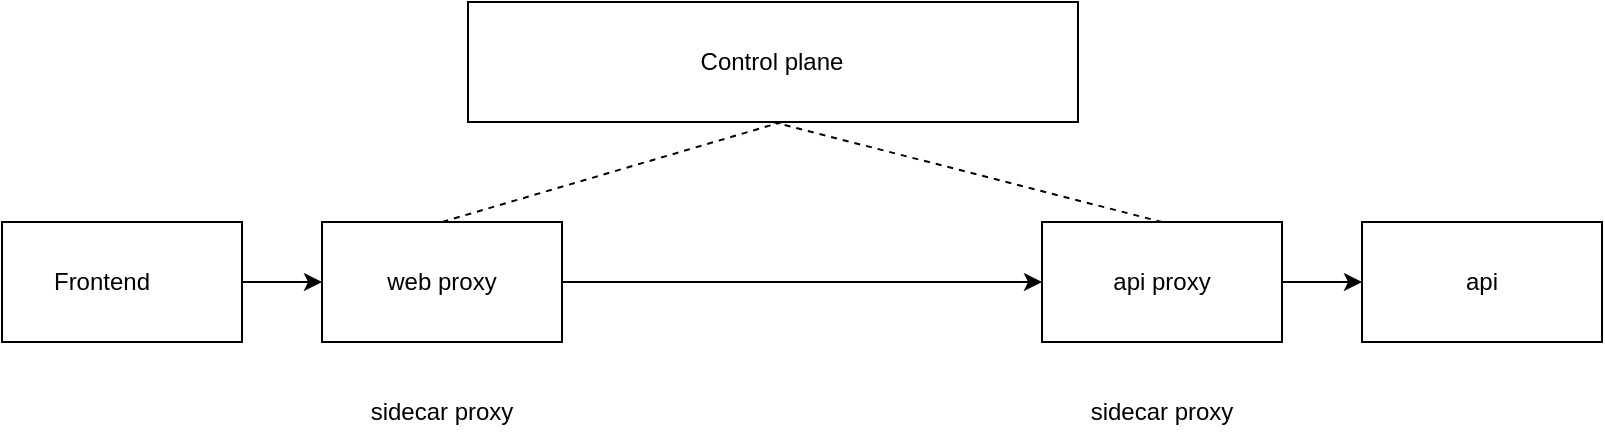 <mxfile version="20.3.1"><diagram id="Tj2Eg2omSwkNkml-T5ky" name="Page-1"><mxGraphModel dx="1348" dy="764" grid="1" gridSize="10" guides="1" tooltips="1" connect="1" arrows="1" fold="1" page="1" pageScale="1" pageWidth="850" pageHeight="1100" math="0" shadow="0"><root><mxCell id="0"/><mxCell id="1" parent="0"/><mxCell id="r9j-qVfGP8xgn2JwNX-1-1" value="" style="rounded=0;whiteSpace=wrap;html=1;" vertex="1" parent="1"><mxGeometry x="273" y="180" width="305" height="60" as="geometry"/></mxCell><mxCell id="r9j-qVfGP8xgn2JwNX-1-2" value="Control plane" style="text;html=1;strokeColor=none;fillColor=none;align=center;verticalAlign=middle;whiteSpace=wrap;rounded=0;" vertex="1" parent="1"><mxGeometry x="290" y="195" width="270" height="30" as="geometry"/></mxCell><mxCell id="r9j-qVfGP8xgn2JwNX-1-3" value="" style="rounded=0;whiteSpace=wrap;html=1;" vertex="1" parent="1"><mxGeometry x="40" y="290" width="120" height="60" as="geometry"/></mxCell><mxCell id="r9j-qVfGP8xgn2JwNX-1-4" value="" style="rounded=0;whiteSpace=wrap;html=1;" vertex="1" parent="1"><mxGeometry x="200" y="290" width="120" height="60" as="geometry"/></mxCell><mxCell id="r9j-qVfGP8xgn2JwNX-1-5" value="" style="rounded=0;whiteSpace=wrap;html=1;" vertex="1" parent="1"><mxGeometry x="560" y="290" width="120" height="60" as="geometry"/></mxCell><mxCell id="r9j-qVfGP8xgn2JwNX-1-6" value="" style="rounded=0;whiteSpace=wrap;html=1;" vertex="1" parent="1"><mxGeometry x="720" y="290" width="120" height="60" as="geometry"/></mxCell><mxCell id="r9j-qVfGP8xgn2JwNX-1-7" value="&lt;div&gt;Frontend&lt;/div&gt;" style="text;html=1;strokeColor=none;fillColor=none;align=center;verticalAlign=middle;whiteSpace=wrap;rounded=0;" vertex="1" parent="1"><mxGeometry x="60" y="305" width="60" height="30" as="geometry"/></mxCell><mxCell id="r9j-qVfGP8xgn2JwNX-1-8" value="&lt;div&gt;web proxy&lt;/div&gt;" style="text;html=1;strokeColor=none;fillColor=none;align=center;verticalAlign=middle;whiteSpace=wrap;rounded=0;" vertex="1" parent="1"><mxGeometry x="215" y="305" width="90" height="30" as="geometry"/></mxCell><mxCell id="r9j-qVfGP8xgn2JwNX-1-9" value="api proxy" style="text;html=1;strokeColor=none;fillColor=none;align=center;verticalAlign=middle;whiteSpace=wrap;rounded=0;" vertex="1" parent="1"><mxGeometry x="580" y="305" width="80" height="30" as="geometry"/></mxCell><mxCell id="r9j-qVfGP8xgn2JwNX-1-10" value="api" style="text;html=1;strokeColor=none;fillColor=none;align=center;verticalAlign=middle;whiteSpace=wrap;rounded=0;" vertex="1" parent="1"><mxGeometry x="750" y="305" width="60" height="30" as="geometry"/></mxCell><mxCell id="r9j-qVfGP8xgn2JwNX-1-12" value="" style="endArrow=classic;html=1;rounded=0;exitX=1;exitY=0.5;exitDx=0;exitDy=0;entryX=0;entryY=0.5;entryDx=0;entryDy=0;" edge="1" parent="1" source="r9j-qVfGP8xgn2JwNX-1-3" target="r9j-qVfGP8xgn2JwNX-1-4"><mxGeometry width="50" height="50" relative="1" as="geometry"><mxPoint x="400" y="420" as="sourcePoint"/><mxPoint x="450" y="370" as="targetPoint"/></mxGeometry></mxCell><mxCell id="r9j-qVfGP8xgn2JwNX-1-13" value="" style="endArrow=classic;html=1;rounded=0;exitX=1;exitY=0.5;exitDx=0;exitDy=0;entryX=0;entryY=0.5;entryDx=0;entryDy=0;" edge="1" parent="1" source="r9j-qVfGP8xgn2JwNX-1-4" target="r9j-qVfGP8xgn2JwNX-1-5"><mxGeometry width="50" height="50" relative="1" as="geometry"><mxPoint x="400" y="420" as="sourcePoint"/><mxPoint x="450" y="370" as="targetPoint"/></mxGeometry></mxCell><mxCell id="r9j-qVfGP8xgn2JwNX-1-14" value="" style="endArrow=classic;html=1;rounded=0;exitX=1;exitY=0.5;exitDx=0;exitDy=0;entryX=0;entryY=0.5;entryDx=0;entryDy=0;" edge="1" parent="1" source="r9j-qVfGP8xgn2JwNX-1-5" target="r9j-qVfGP8xgn2JwNX-1-6"><mxGeometry width="50" height="50" relative="1" as="geometry"><mxPoint x="400" y="420" as="sourcePoint"/><mxPoint x="450" y="370" as="targetPoint"/></mxGeometry></mxCell><mxCell id="r9j-qVfGP8xgn2JwNX-1-15" value="" style="endArrow=none;dashed=1;html=1;rounded=0;entryX=0.5;entryY=0;entryDx=0;entryDy=0;" edge="1" parent="1" target="r9j-qVfGP8xgn2JwNX-1-4"><mxGeometry width="50" height="50" relative="1" as="geometry"><mxPoint x="430" y="240" as="sourcePoint"/><mxPoint x="450" y="370" as="targetPoint"/></mxGeometry></mxCell><mxCell id="r9j-qVfGP8xgn2JwNX-1-16" value="" style="endArrow=none;dashed=1;html=1;rounded=0;entryX=0.5;entryY=0;entryDx=0;entryDy=0;exitX=0.5;exitY=1;exitDx=0;exitDy=0;" edge="1" parent="1" source="r9j-qVfGP8xgn2JwNX-1-1" target="r9j-qVfGP8xgn2JwNX-1-5"><mxGeometry width="50" height="50" relative="1" as="geometry"><mxPoint x="440" y="250" as="sourcePoint"/><mxPoint x="270" y="300" as="targetPoint"/></mxGeometry></mxCell><mxCell id="r9j-qVfGP8xgn2JwNX-1-17" value="sidecar proxy" style="text;html=1;strokeColor=none;fillColor=none;align=center;verticalAlign=middle;whiteSpace=wrap;rounded=0;" vertex="1" parent="1"><mxGeometry x="205" y="370" width="110" height="30" as="geometry"/></mxCell><mxCell id="r9j-qVfGP8xgn2JwNX-1-18" value="sidecar proxy" style="text;html=1;strokeColor=none;fillColor=none;align=center;verticalAlign=middle;whiteSpace=wrap;rounded=0;" vertex="1" parent="1"><mxGeometry x="565" y="370" width="110" height="30" as="geometry"/></mxCell></root></mxGraphModel></diagram></mxfile>